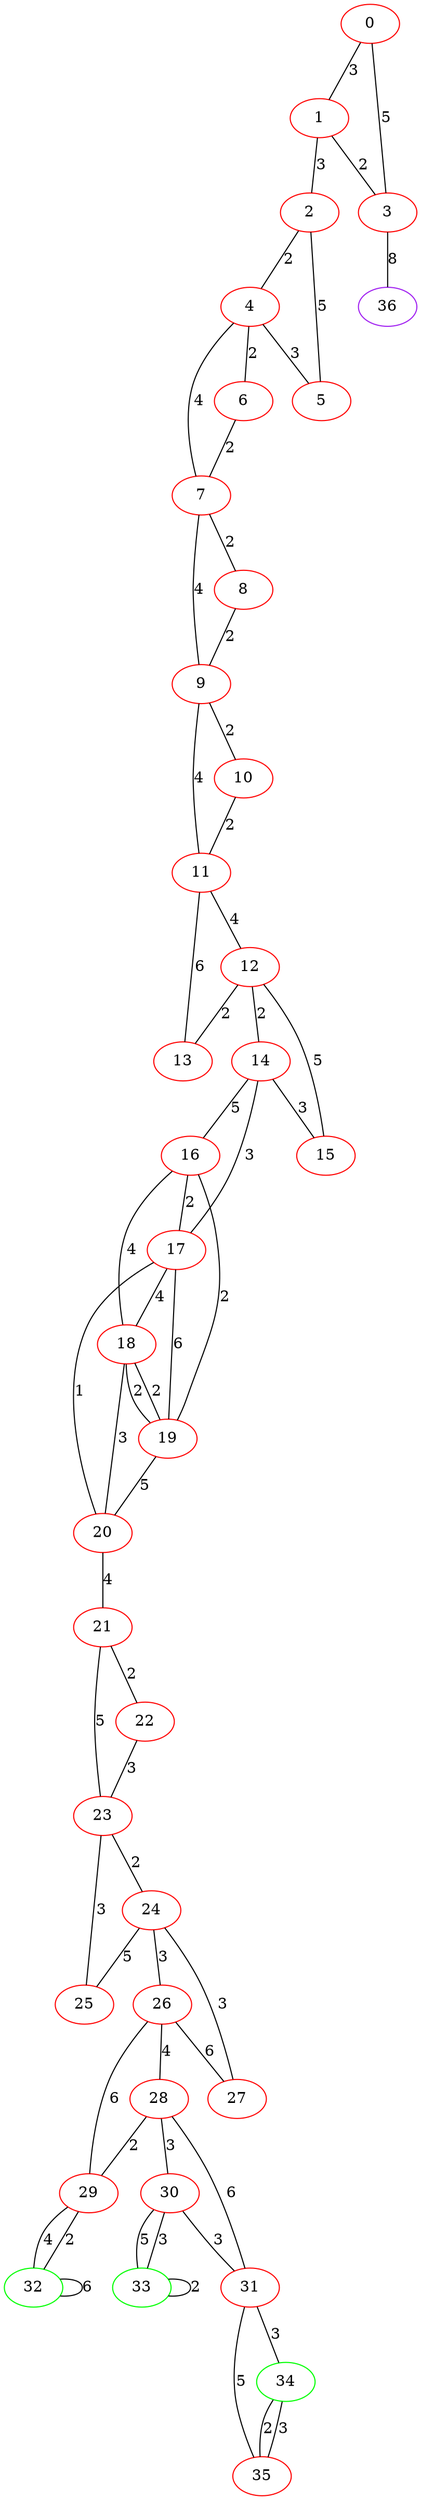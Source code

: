 graph "" {
0 [color=red, weight=1];
1 [color=red, weight=1];
2 [color=red, weight=1];
3 [color=red, weight=1];
4 [color=red, weight=1];
5 [color=red, weight=1];
6 [color=red, weight=1];
7 [color=red, weight=1];
8 [color=red, weight=1];
9 [color=red, weight=1];
10 [color=red, weight=1];
11 [color=red, weight=1];
12 [color=red, weight=1];
13 [color=red, weight=1];
14 [color=red, weight=1];
15 [color=red, weight=1];
16 [color=red, weight=1];
17 [color=red, weight=1];
18 [color=red, weight=1];
19 [color=red, weight=1];
20 [color=red, weight=1];
21 [color=red, weight=1];
22 [color=red, weight=1];
23 [color=red, weight=1];
24 [color=red, weight=1];
25 [color=red, weight=1];
26 [color=red, weight=1];
27 [color=red, weight=1];
28 [color=red, weight=1];
29 [color=red, weight=1];
30 [color=red, weight=1];
31 [color=red, weight=1];
32 [color=green, weight=2];
33 [color=green, weight=2];
34 [color=green, weight=2];
35 [color=red, weight=1];
36 [color=purple, weight=4];
0 -- 1  [key=0, label=3];
0 -- 3  [key=0, label=5];
1 -- 2  [key=0, label=3];
1 -- 3  [key=0, label=2];
2 -- 4  [key=0, label=2];
2 -- 5  [key=0, label=5];
3 -- 36  [key=0, label=8];
4 -- 5  [key=0, label=3];
4 -- 6  [key=0, label=2];
4 -- 7  [key=0, label=4];
6 -- 7  [key=0, label=2];
7 -- 8  [key=0, label=2];
7 -- 9  [key=0, label=4];
8 -- 9  [key=0, label=2];
9 -- 10  [key=0, label=2];
9 -- 11  [key=0, label=4];
10 -- 11  [key=0, label=2];
11 -- 12  [key=0, label=4];
11 -- 13  [key=0, label=6];
12 -- 13  [key=0, label=2];
12 -- 14  [key=0, label=2];
12 -- 15  [key=0, label=5];
14 -- 16  [key=0, label=5];
14 -- 17  [key=0, label=3];
14 -- 15  [key=0, label=3];
16 -- 17  [key=0, label=2];
16 -- 18  [key=0, label=4];
16 -- 19  [key=0, label=2];
17 -- 18  [key=0, label=4];
17 -- 19  [key=0, label=6];
17 -- 20  [key=0, label=1];
18 -- 19  [key=0, label=2];
18 -- 19  [key=1, label=2];
18 -- 20  [key=0, label=3];
19 -- 20  [key=0, label=5];
20 -- 21  [key=0, label=4];
21 -- 22  [key=0, label=2];
21 -- 23  [key=0, label=5];
22 -- 23  [key=0, label=3];
23 -- 24  [key=0, label=2];
23 -- 25  [key=0, label=3];
24 -- 25  [key=0, label=5];
24 -- 26  [key=0, label=3];
24 -- 27  [key=0, label=3];
26 -- 27  [key=0, label=6];
26 -- 28  [key=0, label=4];
26 -- 29  [key=0, label=6];
28 -- 29  [key=0, label=2];
28 -- 30  [key=0, label=3];
28 -- 31  [key=0, label=6];
29 -- 32  [key=0, label=2];
29 -- 32  [key=1, label=4];
30 -- 33  [key=0, label=3];
30 -- 33  [key=1, label=5];
30 -- 31  [key=0, label=3];
31 -- 34  [key=0, label=3];
31 -- 35  [key=0, label=5];
32 -- 32  [key=0, label=6];
33 -- 33  [key=0, label=2];
34 -- 35  [key=0, label=2];
34 -- 35  [key=1, label=3];
}
